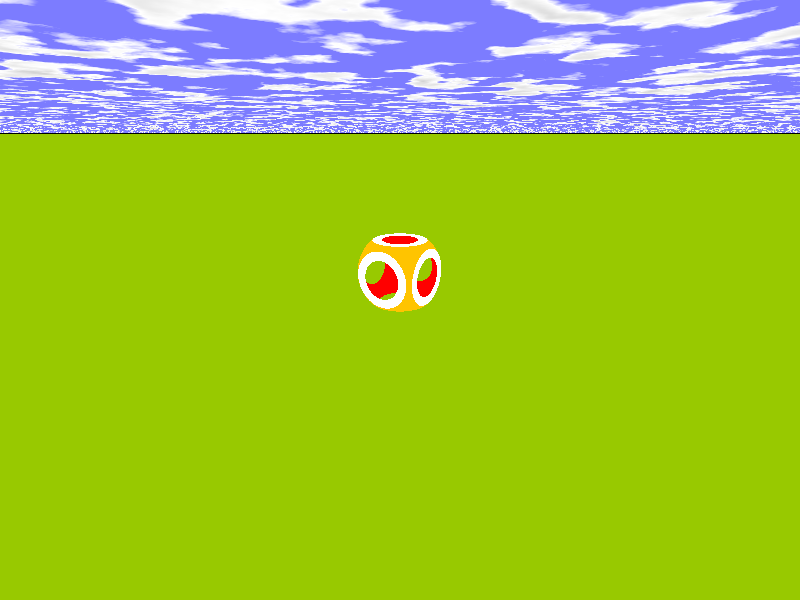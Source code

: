 // PoVRay 3.7 Scene File " ... .pov"
// author:  ...
// date:    ...
//--------------------------------------------------------------------------
#version 3.7;
global_settings{ assumed_gamma 1.0 }
#default{ finish{ ambient 0.1 diffuse 0.9 }} 
//--------------------------------------------------------------------------
#include "colors.inc"
#include "textures.inc"
#include "glass.inc"
#include "metals.inc"
#include "golds.inc"
#include "stones.inc"
#include "woods.inc"
#include "shapes.inc"
#include "shapes2.inc"
#include "functions.inc"
#include "math.inc"
#include "transforms.inc"
//--------------------------------------------------------------------------
// camera ------------------------------------------------------------------
#declare Camera_0 = camera {/*ultra_wide_angle*/ angle 75      // front view
                            location  <0.0 , 1.0 ,-3.0>
                            right     x*image_width/image_height
                            look_at   <0.0 , 1.0 , 0.0>}
#declare Camera_1 = camera {/*ultra_wide_angle*/ angle 90   // diagonal view
                            location  <2.0 , 2.5 ,-3.0>
                            right     x*image_width/image_height
                            look_at   <0.0 , 1.0 , 0.0>}
#declare Camera_2 = camera {/*ultra_wide_angle*/ angle 90 // right side view
                            location  <3.0 , 1.0 , 0.0>
                            right     x*image_width/image_height
                            look_at   <0.0 , 1.0 , 0.0>}
#declare Camera_3 = camera {/*ultra_wide_angle*/ angle 90        // top view
                            location  <0.0 , 3.0 ,-0.001>
                            right     x*image_width/image_height
                            look_at   <0.0 , 1.0 , 0.0>}
camera{Camera_1}
// sun ---------------------------------------------------------------------
light_source{<1500,2500,-2500> color White}
// sky ---------------------------------------------------------------------
plane{<0,1,0>,1 hollow  
       texture{ pigment{ bozo turbulence 0.76
                         color_map { [0.5 rgb <0.20, 0.20, 1.0>]
                                     [0.6 rgb <1,1,1>]
                                     [1.0 rgb <0.5,0.5,0.5>]}
                       }
                finish {ambient 1 diffuse 0} }      
       scale 10000}
// fog ---------------------------------------------------------------------
fog{fog_type   2
    distance   50
    color      White
    fog_offset 0.1
    fog_alt    2.0
    turbulence 0.8}
// ground ------------------------------------------------------------------
plane { <0,1,0>, 0 
        texture{ pigment{ color rgb<0.35,0.65,0.0>*0.9 }
	         normal { bumps 0.75 scale 0.015 }
                 finish { phong 0.1 }
               } // end of texture
      } // end of plane
//--------------------------------------------------------------------------
//---------------------------- objects in scene ----------------------------
//--------------------------------------------------------------------------
  

// CSG difference, subtract intersections of shapes 2...N from Shape1
difference {
  

        // CSG intersection, the common space where all the shapes meet
        intersection {
          
        
        box { <-1.00, 0.00, -1.00>,< 1.00, 2.00, 1.00>   
        
              texture { pigment{ color rgb<1.00, 1.00, 1.00>}  
                        finish { phong 1 reflection{ 0.00 metallic 0.00} } 
                      } // end of texture
        
              scale <0.3,0.3,0.3> rotate<0,0,0> translate<0,1,0> 
            } // end of box --------------------------------------        
            
        sphere { <0,0,0>, 0.5 
        
                texture { pigment{ color rgb<1.00, 0.55, 0.00>}
                          finish { phong 1.0 reflection 0.00}
                        } // end of texture
        
                  scale<0.8,0.8,0.8>  rotate<0,0,0>  translate<0,1.29,0>  
               }  // end of sphere ----------------------------------- 
        
        
        }

         
        sphere { <0,0,0>, 0.5 

         texture { pigment{ color rgb< 1.0, 0.0, 0.0> } //  color Red
                // normal { bumps 0.5 scale 0.05 }
                   finish { diffuse 0.85  phong 1}
                 } // end of texture 


          scale<0.7,0.7,0.7>  rotate<0,0,0>  translate<0,1.29,0>  
       }  // end of sphere ----------------------------------- 


}
